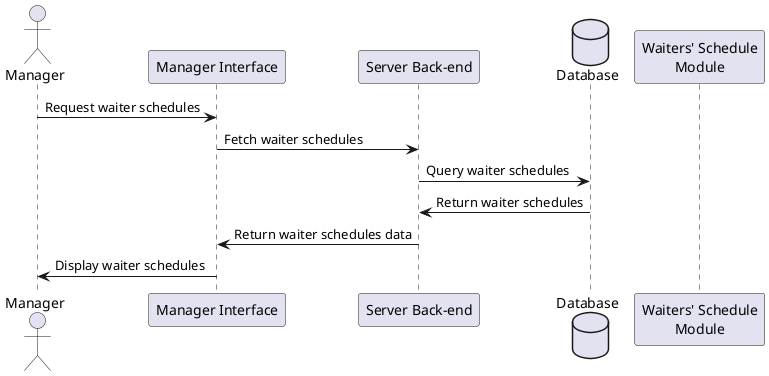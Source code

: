 @startuml
actor Manager as mgr
participant "Manager Interface" as UI
participant "Server Back-end" as server
database "Database" as db
participant "Waiters' Schedule\nModule" as schedule

mgr -> UI : Request waiter schedules
UI -> server : Fetch waiter schedules
server -> db : Query waiter schedules
db -> server : Return waiter schedules
server -> UI : Return waiter schedules data
UI -> mgr : Display waiter schedules

@enduml